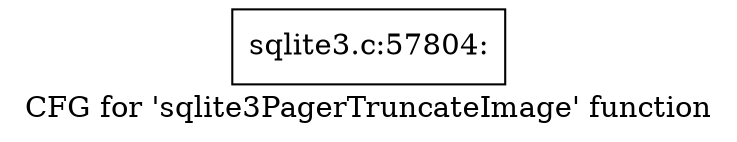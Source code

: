 digraph "CFG for 'sqlite3PagerTruncateImage' function" {
	label="CFG for 'sqlite3PagerTruncateImage' function";

	Node0x55c0f787acd0 [shape=record,label="{sqlite3.c:57804:}"];
}
